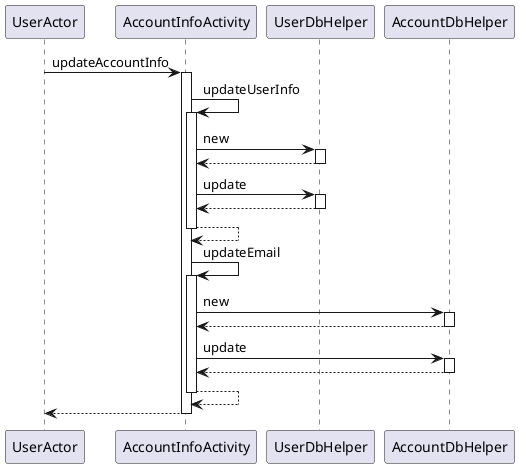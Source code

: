 @startuml
participant UserActor
UserActor -> AccountInfoActivity : updateAccountInfo
activate AccountInfoActivity
AccountInfoActivity -> AccountInfoActivity : updateUserInfo
activate AccountInfoActivity
AccountInfoActivity -> UserDbHelper : new
activate UserDbHelper
UserDbHelper --> AccountInfoActivity
deactivate UserDbHelper
AccountInfoActivity -> UserDbHelper : update
activate UserDbHelper
UserDbHelper --> AccountInfoActivity
deactivate UserDbHelper
AccountInfoActivity --> AccountInfoActivity
deactivate AccountInfoActivity
AccountInfoActivity -> AccountInfoActivity : updateEmail
activate AccountInfoActivity
AccountInfoActivity -> AccountDbHelper : new
activate AccountDbHelper
AccountDbHelper --> AccountInfoActivity
deactivate AccountDbHelper
AccountInfoActivity -> AccountDbHelper : update
activate AccountDbHelper
AccountDbHelper --> AccountInfoActivity
deactivate AccountDbHelper
AccountInfoActivity --> AccountInfoActivity
deactivate AccountInfoActivity
return
@enduml